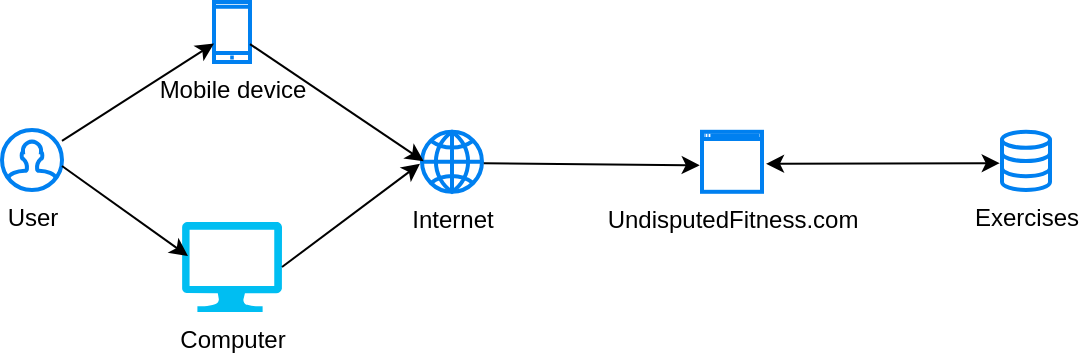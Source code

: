 <mxfile pages="3">
    <diagram id="EwIuc928uwQJK2Z5LbdB" name="High-level architecture">
        <mxGraphModel dx="1306" dy="671" grid="1" gridSize="10" guides="1" tooltips="1" connect="1" arrows="1" fold="1" page="1" pageScale="1" pageWidth="850" pageHeight="1100" math="0" shadow="0">
            <root>
                <mxCell id="0"/>
                <mxCell id="1" parent="0"/>
                <mxCell id="5" value="User" style="html=1;verticalLabelPosition=bottom;align=center;labelBackgroundColor=#ffffff;verticalAlign=top;strokeWidth=2;strokeColor=#0080F0;shadow=0;dashed=0;shape=mxgraph.ios7.icons.user;" parent="1" vertex="1">
                    <mxGeometry x="30" y="154" width="30" height="30" as="geometry"/>
                </mxCell>
                <mxCell id="6" value="Internet" style="html=1;verticalLabelPosition=bottom;align=center;labelBackgroundColor=#ffffff;verticalAlign=top;strokeWidth=2;strokeColor=#0080F0;shadow=0;dashed=0;shape=mxgraph.ios7.icons.globe;" parent="1" vertex="1">
                    <mxGeometry x="240" y="154.9" width="30" height="30" as="geometry"/>
                </mxCell>
                <mxCell id="7" value="Mobile device" style="html=1;verticalLabelPosition=bottom;align=center;labelBackgroundColor=#ffffff;verticalAlign=top;strokeWidth=2;strokeColor=#0080F0;shadow=0;dashed=0;shape=mxgraph.ios7.icons.smartphone;" parent="1" vertex="1">
                    <mxGeometry x="136" y="90" width="18" height="30" as="geometry"/>
                </mxCell>
                <mxCell id="10" value="UndisputedFitness.com&lt;br&gt;" style="html=1;verticalLabelPosition=bottom;align=center;labelBackgroundColor=#ffffff;verticalAlign=top;strokeWidth=2;strokeColor=#0080F0;shadow=0;dashed=0;shape=mxgraph.ios7.icons.window;" parent="1" vertex="1">
                    <mxGeometry x="380" y="154.9" width="30" height="30" as="geometry"/>
                </mxCell>
                <mxCell id="11" value="" style="endArrow=classic;html=1;" parent="1" source="5" target="7" edge="1">
                    <mxGeometry width="50" height="50" relative="1" as="geometry">
                        <mxPoint x="340" y="210" as="sourcePoint"/>
                        <mxPoint x="100" y="170" as="targetPoint"/>
                    </mxGeometry>
                </mxCell>
                <mxCell id="12" value="" style="endArrow=classic;html=1;entryX=0.029;entryY=0.491;entryDx=0;entryDy=0;entryPerimeter=0;" parent="1" source="7" target="6" edge="1">
                    <mxGeometry width="50" height="50" relative="1" as="geometry">
                        <mxPoint x="160" y="168" as="sourcePoint"/>
                        <mxPoint x="180" y="170" as="targetPoint"/>
                    </mxGeometry>
                </mxCell>
                <mxCell id="13" value="" style="endArrow=classic;html=1;entryX=-0.038;entryY=0.558;entryDx=0;entryDy=0;entryPerimeter=0;exitX=1.029;exitY=0.524;exitDx=0;exitDy=0;exitPerimeter=0;" parent="1" source="6" target="10" edge="1">
                    <mxGeometry width="50" height="50" relative="1" as="geometry">
                        <mxPoint x="240" y="171" as="sourcePoint"/>
                        <mxPoint x="140" y="189" as="targetPoint"/>
                    </mxGeometry>
                </mxCell>
                <mxCell id="14" value="Exercises" style="html=1;verticalLabelPosition=bottom;align=center;labelBackgroundColor=#ffffff;verticalAlign=top;strokeWidth=2;strokeColor=#0080F0;shadow=0;dashed=0;shape=mxgraph.ios7.icons.data;" parent="1" vertex="1">
                    <mxGeometry x="530" y="154.9" width="24" height="29.1" as="geometry"/>
                </mxCell>
                <mxCell id="15" value="" style="endArrow=classic;startArrow=classic;html=1;entryX=-0.047;entryY=0.54;entryDx=0;entryDy=0;entryPerimeter=0;exitX=1.067;exitY=0.533;exitDx=0;exitDy=0;exitPerimeter=0;" parent="1" source="10" target="14" edge="1">
                    <mxGeometry width="50" height="50" relative="1" as="geometry">
                        <mxPoint x="300" y="170" as="sourcePoint"/>
                        <mxPoint x="340" y="170" as="targetPoint"/>
                    </mxGeometry>
                </mxCell>
                <mxCell id="2qqYtAAW-PAVLfO8_nFT-15" value="Computer" style="verticalLabelPosition=bottom;html=1;verticalAlign=top;align=center;strokeColor=none;fillColor=#00BEF2;shape=mxgraph.azure.computer;pointerEvents=1;" parent="1" vertex="1">
                    <mxGeometry x="120" y="200" width="50" height="45" as="geometry"/>
                </mxCell>
                <mxCell id="2qqYtAAW-PAVLfO8_nFT-16" value="" style="endArrow=classic;html=1;exitX=1;exitY=0.6;exitDx=0;exitDy=0;exitPerimeter=0;entryX=0.06;entryY=0.378;entryDx=0;entryDy=0;entryPerimeter=0;" parent="1" source="5" target="2qqYtAAW-PAVLfO8_nFT-15" edge="1">
                    <mxGeometry width="50" height="50" relative="1" as="geometry">
                        <mxPoint x="70" y="179" as="sourcePoint"/>
                        <mxPoint x="130" y="179" as="targetPoint"/>
                    </mxGeometry>
                </mxCell>
                <mxCell id="2qqYtAAW-PAVLfO8_nFT-18" value="" style="endArrow=classic;html=1;exitX=1;exitY=0.5;exitDx=0;exitDy=0;exitPerimeter=0;entryX=-0.033;entryY=0.533;entryDx=0;entryDy=0;entryPerimeter=0;" parent="1" source="2qqYtAAW-PAVLfO8_nFT-15" target="6" edge="1">
                    <mxGeometry width="50" height="50" relative="1" as="geometry">
                        <mxPoint x="70" y="182" as="sourcePoint"/>
                        <mxPoint x="117" y="247.01" as="targetPoint"/>
                    </mxGeometry>
                </mxCell>
            </root>
        </mxGraphModel>
    </diagram>
    <diagram id="KJp6TdFD7w4ht2Ru6fD3" name="Web app">
        <mxGraphModel dx="1536" dy="789" grid="1" gridSize="10" guides="1" tooltips="1" connect="1" arrows="1" fold="1" page="1" pageScale="1" pageWidth="850" pageHeight="1100" math="0" shadow="0">
            <root>
                <mxCell id="0"/>
                <mxCell id="1" parent="0"/>
                <mxCell id="2Yjy6wuiAdHdPvjbBnz2-1" value="" style="strokeWidth=1;shadow=0;dashed=0;align=center;html=1;shape=mxgraph.mockup.containers.browserWindow;rSize=0;strokeColor=#666666;strokeColor2=#008cff;strokeColor3=#c4c4c4;mainText=,;recursiveResize=0;" parent="1" vertex="1">
                    <mxGeometry x="40" y="40" width="760" height="560" as="geometry"/>
                </mxCell>
                <mxCell id="2Yjy6wuiAdHdPvjbBnz2-2" value="Undisputed" style="strokeWidth=1;shadow=0;dashed=0;align=center;html=1;shape=mxgraph.mockup.containers.anchor;fontSize=17;fontColor=#666666;align=left;" parent="2Yjy6wuiAdHdPvjbBnz2-1" vertex="1">
                    <mxGeometry x="60" y="12" width="110" height="26" as="geometry"/>
                </mxCell>
                <mxCell id="2Yjy6wuiAdHdPvjbBnz2-3" value="https://www.undisputedfitness.com" style="strokeWidth=1;shadow=0;dashed=0;align=center;html=1;shape=mxgraph.mockup.containers.anchor;rSize=0;fontSize=17;fontColor=#666666;align=left;" parent="2Yjy6wuiAdHdPvjbBnz2-1" vertex="1">
                    <mxGeometry x="130" y="60" width="290" height="26" as="geometry"/>
                </mxCell>
                <mxCell id="2Yjy6wuiAdHdPvjbBnz2-5" value="&lt;font style=&quot;font-size: 14px;&quot;&gt;Previous Exercise&lt;/font&gt;" style="strokeWidth=1;shadow=0;dashed=0;align=center;html=1;shape=mxgraph.mockup.buttons.button;strokeColor=#6c8ebf;mainText=;buttonStyle=round;fontSize=17;fontStyle=1;fillColor=#dae8fc;whiteSpace=wrap;" parent="2Yjy6wuiAdHdPvjbBnz2-1" vertex="1">
                    <mxGeometry x="235" y="490" width="140" height="40" as="geometry"/>
                </mxCell>
                <mxCell id="2Yjy6wuiAdHdPvjbBnz2-6" value="&lt;font style=&quot;font-size: 14px;&quot;&gt;Next Exercise&lt;/font&gt;" style="strokeWidth=1;shadow=0;dashed=0;align=center;html=1;shape=mxgraph.mockup.buttons.button;strokeColor=#666666;fontColor=#ffffff;mainText=;buttonStyle=round;fontSize=17;fontStyle=1;fillColor=#008cff;whiteSpace=wrap;" parent="2Yjy6wuiAdHdPvjbBnz2-1" vertex="1">
                    <mxGeometry x="395" y="490" width="140" height="40" as="geometry"/>
                </mxCell>
                <mxCell id="2Yjy6wuiAdHdPvjbBnz2-7" value="" style="shape=mxgraph.mockup.containers.marginRect;rectMarginTop=10;strokeColor=#666666;strokeWidth=1;dashed=0;rounded=1;arcSize=5;recursiveResize=0;fontSize=14;" parent="2Yjy6wuiAdHdPvjbBnz2-1" vertex="1">
                    <mxGeometry x="235" y="130" width="300" height="340" as="geometry"/>
                </mxCell>
                <mxCell id="2Yjy6wuiAdHdPvjbBnz2-8" value="Exercise Name" style="shape=rect;strokeColor=none;fillColor=#008cff;strokeWidth=1;dashed=0;rounded=1;arcSize=20;fontColor=#ffffff;fontSize=17;spacing=2;spacingTop=-2;align=left;autosize=1;spacingLeft=4;resizeWidth=0;resizeHeight=0;perimeter=none;" parent="2Yjy6wuiAdHdPvjbBnz2-7" vertex="1">
                    <mxGeometry x="5" width="140" height="30" as="geometry"/>
                </mxCell>
                <mxCell id="2Yjy6wuiAdHdPvjbBnz2-28" value="" style="group;align=center;" parent="2Yjy6wuiAdHdPvjbBnz2-7" vertex="1" connectable="0">
                    <mxGeometry x="26" y="280" width="249" height="30" as="geometry"/>
                </mxCell>
                <mxCell id="2Yjy6wuiAdHdPvjbBnz2-22" value="&lt;font style=&quot;font-size: 14px;&quot;&gt;Reps / Time&lt;/font&gt;" style="strokeColor=inherit;fillColor=inherit;gradientColor=inherit;strokeWidth=1;shadow=0;dashed=0;align=center;html=1;shape=mxgraph.mockup.forms.rrect;rSize=0;fontSize=17;fontColor=#666666;" parent="2Yjy6wuiAdHdPvjbBnz2-28" vertex="1">
                    <mxGeometry width="83" height="30" as="geometry"/>
                </mxCell>
                <mxCell id="2Yjy6wuiAdHdPvjbBnz2-23" value="&lt;font style=&quot;font-size: 14px;&quot;&gt;Rest&lt;/font&gt;" style="strokeColor=inherit;fillColor=inherit;gradientColor=inherit;strokeWidth=1;shadow=0;dashed=0;align=center;html=1;shape=mxgraph.mockup.forms.rrect;rSize=0;fontSize=17;fontColor=#666666;" parent="2Yjy6wuiAdHdPvjbBnz2-28" vertex="1">
                    <mxGeometry x="83" width="83" height="30" as="geometry"/>
                </mxCell>
                <mxCell id="2Yjy6wuiAdHdPvjbBnz2-24" value="&lt;font style=&quot;font-size: 14px;&quot;&gt;Sets&lt;/font&gt;" style="strokeColor=inherit;fillColor=inherit;gradientColor=inherit;strokeWidth=1;shadow=0;dashed=0;align=center;html=1;shape=mxgraph.mockup.forms.rrect;rSize=0;fontSize=17;fontColor=#666666;" parent="2Yjy6wuiAdHdPvjbBnz2-28" vertex="1">
                    <mxGeometry x="166" width="83" height="30" as="geometry"/>
                </mxCell>
                <mxCell id="2Yjy6wuiAdHdPvjbBnz2-31" value="Exercise image / gif" style="sketch=0;outlineConnect=0;fontColor=#232F3E;gradientColor=none;fillColor=#D3E9FF;strokeColor=none;dashed=0;verticalLabelPosition=bottom;verticalAlign=top;align=center;html=1;fontSize=12;fontStyle=0;aspect=fixed;pointerEvents=1;shape=mxgraph.aws4.container_registry_image;" parent="2Yjy6wuiAdHdPvjbBnz2-7" vertex="1">
                    <mxGeometry x="58" y="50" width="184" height="184" as="geometry"/>
                </mxCell>
            </root>
        </mxGraphModel>
    </diagram>
    <diagram id="k9nLgesuFbfof_T20XoU" name="Database">
        <mxGraphModel dx="1066" dy="496" grid="1" gridSize="10" guides="1" tooltips="1" connect="1" arrows="1" fold="1" page="1" pageScale="1" pageWidth="850" pageHeight="1100" math="0" shadow="0">
            <root>
                <mxCell id="0"/>
                <mxCell id="1" parent="0"/>
                <mxCell id="GAU25D8f4wKWEwAQolGd-1" value="Exercises" style="shape=table;startSize=30;container=1;collapsible=1;childLayout=tableLayout;fixedRows=1;rowLines=0;fontStyle=1;align=center;resizeLast=1;" parent="1" vertex="1">
                    <mxGeometry x="620" y="160" width="180" height="270" as="geometry"/>
                </mxCell>
                <mxCell id="GAU25D8f4wKWEwAQolGd-2" value="" style="shape=tableRow;horizontal=0;startSize=0;swimlaneHead=0;swimlaneBody=0;fillColor=none;collapsible=0;dropTarget=0;points=[[0,0.5],[1,0.5]];portConstraint=eastwest;top=0;left=0;right=0;bottom=1;" parent="GAU25D8f4wKWEwAQolGd-1" vertex="1">
                    <mxGeometry y="30" width="180" height="30" as="geometry"/>
                </mxCell>
                <mxCell id="GAU25D8f4wKWEwAQolGd-3" value="PK" style="shape=partialRectangle;connectable=0;fillColor=none;top=0;left=0;bottom=0;right=0;fontStyle=1;overflow=hidden;" parent="GAU25D8f4wKWEwAQolGd-2" vertex="1">
                    <mxGeometry width="30" height="30" as="geometry">
                        <mxRectangle width="30" height="30" as="alternateBounds"/>
                    </mxGeometry>
                </mxCell>
                <mxCell id="GAU25D8f4wKWEwAQolGd-4" value="id" style="shape=partialRectangle;connectable=0;fillColor=none;top=0;left=0;bottom=0;right=0;align=left;spacingLeft=6;fontStyle=5;overflow=hidden;" parent="GAU25D8f4wKWEwAQolGd-2" vertex="1">
                    <mxGeometry x="30" width="150" height="30" as="geometry">
                        <mxRectangle width="150" height="30" as="alternateBounds"/>
                    </mxGeometry>
                </mxCell>
                <mxCell id="GAU25D8f4wKWEwAQolGd-5" value="" style="shape=tableRow;horizontal=0;startSize=0;swimlaneHead=0;swimlaneBody=0;fillColor=none;collapsible=0;dropTarget=0;points=[[0,0.5],[1,0.5]];portConstraint=eastwest;top=0;left=0;right=0;bottom=0;" parent="GAU25D8f4wKWEwAQolGd-1" vertex="1">
                    <mxGeometry y="60" width="180" height="30" as="geometry"/>
                </mxCell>
                <mxCell id="GAU25D8f4wKWEwAQolGd-6" value="" style="shape=partialRectangle;connectable=0;fillColor=none;top=0;left=0;bottom=0;right=0;editable=1;overflow=hidden;" parent="GAU25D8f4wKWEwAQolGd-5" vertex="1">
                    <mxGeometry width="30" height="30" as="geometry">
                        <mxRectangle width="30" height="30" as="alternateBounds"/>
                    </mxGeometry>
                </mxCell>
                <mxCell id="GAU25D8f4wKWEwAQolGd-7" value="name" style="shape=partialRectangle;connectable=0;fillColor=none;top=0;left=0;bottom=0;right=0;align=left;spacingLeft=6;overflow=hidden;" parent="GAU25D8f4wKWEwAQolGd-5" vertex="1">
                    <mxGeometry x="30" width="150" height="30" as="geometry">
                        <mxRectangle width="150" height="30" as="alternateBounds"/>
                    </mxGeometry>
                </mxCell>
                <mxCell id="GAU25D8f4wKWEwAQolGd-8" value="" style="shape=tableRow;horizontal=0;startSize=0;swimlaneHead=0;swimlaneBody=0;fillColor=none;collapsible=0;dropTarget=0;points=[[0,0.5],[1,0.5]];portConstraint=eastwest;top=0;left=0;right=0;bottom=0;" parent="GAU25D8f4wKWEwAQolGd-1" vertex="1">
                    <mxGeometry y="90" width="180" height="30" as="geometry"/>
                </mxCell>
                <mxCell id="GAU25D8f4wKWEwAQolGd-9" value="" style="shape=partialRectangle;connectable=0;fillColor=none;top=0;left=0;bottom=0;right=0;editable=1;overflow=hidden;" parent="GAU25D8f4wKWEwAQolGd-8" vertex="1">
                    <mxGeometry width="30" height="30" as="geometry">
                        <mxRectangle width="30" height="30" as="alternateBounds"/>
                    </mxGeometry>
                </mxCell>
                <mxCell id="GAU25D8f4wKWEwAQolGd-10" value="description" style="shape=partialRectangle;connectable=0;fillColor=none;top=0;left=0;bottom=0;right=0;align=left;spacingLeft=6;overflow=hidden;" parent="GAU25D8f4wKWEwAQolGd-8" vertex="1">
                    <mxGeometry x="30" width="150" height="30" as="geometry">
                        <mxRectangle width="150" height="30" as="alternateBounds"/>
                    </mxGeometry>
                </mxCell>
                <mxCell id="GAU25D8f4wKWEwAQolGd-11" value="" style="shape=tableRow;horizontal=0;startSize=0;swimlaneHead=0;swimlaneBody=0;fillColor=none;collapsible=0;dropTarget=0;points=[[0,0.5],[1,0.5]];portConstraint=eastwest;top=0;left=0;right=0;bottom=0;" parent="GAU25D8f4wKWEwAQolGd-1" vertex="1">
                    <mxGeometry y="120" width="180" height="30" as="geometry"/>
                </mxCell>
                <mxCell id="GAU25D8f4wKWEwAQolGd-12" value="FK" style="shape=partialRectangle;connectable=0;fillColor=none;top=0;left=0;bottom=0;right=0;editable=1;overflow=hidden;" parent="GAU25D8f4wKWEwAQolGd-11" vertex="1">
                    <mxGeometry width="30" height="30" as="geometry">
                        <mxRectangle width="30" height="30" as="alternateBounds"/>
                    </mxGeometry>
                </mxCell>
                <mxCell id="GAU25D8f4wKWEwAQolGd-13" value="category_id" style="shape=partialRectangle;connectable=0;fillColor=none;top=0;left=0;bottom=0;right=0;align=left;spacingLeft=6;overflow=hidden;" parent="GAU25D8f4wKWEwAQolGd-11" vertex="1">
                    <mxGeometry x="30" width="150" height="30" as="geometry">
                        <mxRectangle width="150" height="30" as="alternateBounds"/>
                    </mxGeometry>
                </mxCell>
                <mxCell id="DOdon9FYftvTcKOw2Yz8-14" style="shape=tableRow;horizontal=0;startSize=0;swimlaneHead=0;swimlaneBody=0;fillColor=none;collapsible=0;dropTarget=0;points=[[0,0.5],[1,0.5]];portConstraint=eastwest;top=0;left=0;right=0;bottom=0;" parent="GAU25D8f4wKWEwAQolGd-1" vertex="1">
                    <mxGeometry y="150" width="180" height="30" as="geometry"/>
                </mxCell>
                <mxCell id="DOdon9FYftvTcKOw2Yz8-15" style="shape=partialRectangle;connectable=0;fillColor=none;top=0;left=0;bottom=0;right=0;editable=1;overflow=hidden;" parent="DOdon9FYftvTcKOw2Yz8-14" vertex="1">
                    <mxGeometry width="30" height="30" as="geometry">
                        <mxRectangle width="30" height="30" as="alternateBounds"/>
                    </mxGeometry>
                </mxCell>
                <mxCell id="DOdon9FYftvTcKOw2Yz8-16" value="work" style="shape=partialRectangle;connectable=0;fillColor=none;top=0;left=0;bottom=0;right=0;align=left;spacingLeft=6;overflow=hidden;" parent="DOdon9FYftvTcKOw2Yz8-14" vertex="1">
                    <mxGeometry x="30" width="150" height="30" as="geometry">
                        <mxRectangle width="150" height="30" as="alternateBounds"/>
                    </mxGeometry>
                </mxCell>
                <mxCell id="DOdon9FYftvTcKOw2Yz8-18" style="shape=tableRow;horizontal=0;startSize=0;swimlaneHead=0;swimlaneBody=0;fillColor=none;collapsible=0;dropTarget=0;points=[[0,0.5],[1,0.5]];portConstraint=eastwest;top=0;left=0;right=0;bottom=0;" parent="GAU25D8f4wKWEwAQolGd-1" vertex="1">
                    <mxGeometry y="180" width="180" height="30" as="geometry"/>
                </mxCell>
                <mxCell id="DOdon9FYftvTcKOw2Yz8-19" style="shape=partialRectangle;connectable=0;fillColor=none;top=0;left=0;bottom=0;right=0;editable=1;overflow=hidden;" parent="DOdon9FYftvTcKOw2Yz8-18" vertex="1">
                    <mxGeometry width="30" height="30" as="geometry">
                        <mxRectangle width="30" height="30" as="alternateBounds"/>
                    </mxGeometry>
                </mxCell>
                <mxCell id="DOdon9FYftvTcKOw2Yz8-20" value="rest_seconds" style="shape=partialRectangle;connectable=0;fillColor=none;top=0;left=0;bottom=0;right=0;align=left;spacingLeft=6;overflow=hidden;" parent="DOdon9FYftvTcKOw2Yz8-18" vertex="1">
                    <mxGeometry x="30" width="150" height="30" as="geometry">
                        <mxRectangle width="150" height="30" as="alternateBounds"/>
                    </mxGeometry>
                </mxCell>
                <mxCell id="DOdon9FYftvTcKOw2Yz8-21" style="shape=tableRow;horizontal=0;startSize=0;swimlaneHead=0;swimlaneBody=0;fillColor=none;collapsible=0;dropTarget=0;points=[[0,0.5],[1,0.5]];portConstraint=eastwest;top=0;left=0;right=0;bottom=0;" parent="GAU25D8f4wKWEwAQolGd-1" vertex="1">
                    <mxGeometry y="210" width="180" height="30" as="geometry"/>
                </mxCell>
                <mxCell id="DOdon9FYftvTcKOw2Yz8-22" style="shape=partialRectangle;connectable=0;fillColor=none;top=0;left=0;bottom=0;right=0;editable=1;overflow=hidden;" parent="DOdon9FYftvTcKOw2Yz8-21" vertex="1">
                    <mxGeometry width="30" height="30" as="geometry">
                        <mxRectangle width="30" height="30" as="alternateBounds"/>
                    </mxGeometry>
                </mxCell>
                <mxCell id="DOdon9FYftvTcKOw2Yz8-23" value="sets" style="shape=partialRectangle;connectable=0;fillColor=none;top=0;left=0;bottom=0;right=0;align=left;spacingLeft=6;overflow=hidden;" parent="DOdon9FYftvTcKOw2Yz8-21" vertex="1">
                    <mxGeometry x="30" width="150" height="30" as="geometry">
                        <mxRectangle width="150" height="30" as="alternateBounds"/>
                    </mxGeometry>
                </mxCell>
                <mxCell id="GB-ZNTXWZ8bG4_iWZzxK-28" style="shape=tableRow;horizontal=0;startSize=0;swimlaneHead=0;swimlaneBody=0;fillColor=none;collapsible=0;dropTarget=0;points=[[0,0.5],[1,0.5]];portConstraint=eastwest;top=0;left=0;right=0;bottom=0;" vertex="1" parent="GAU25D8f4wKWEwAQolGd-1">
                    <mxGeometry y="240" width="180" height="30" as="geometry"/>
                </mxCell>
                <mxCell id="GB-ZNTXWZ8bG4_iWZzxK-29" value="FK" style="shape=partialRectangle;connectable=0;fillColor=none;top=0;left=0;bottom=0;right=0;editable=1;overflow=hidden;" vertex="1" parent="GB-ZNTXWZ8bG4_iWZzxK-28">
                    <mxGeometry width="30" height="30" as="geometry">
                        <mxRectangle width="30" height="30" as="alternateBounds"/>
                    </mxGeometry>
                </mxCell>
                <mxCell id="GB-ZNTXWZ8bG4_iWZzxK-30" value="difficulty_level_id" style="shape=partialRectangle;connectable=0;fillColor=none;top=0;left=0;bottom=0;right=0;align=left;spacingLeft=6;overflow=hidden;" vertex="1" parent="GB-ZNTXWZ8bG4_iWZzxK-28">
                    <mxGeometry x="30" width="150" height="30" as="geometry">
                        <mxRectangle width="150" height="30" as="alternateBounds"/>
                    </mxGeometry>
                </mxCell>
                <mxCell id="DOdon9FYftvTcKOw2Yz8-1" value="Exercise Categories" style="shape=table;startSize=30;container=1;collapsible=1;childLayout=tableLayout;fixedRows=1;rowLines=0;fontStyle=1;align=center;resizeLast=1;" parent="1" vertex="1">
                    <mxGeometry x="10" y="70" width="180" height="90" as="geometry"/>
                </mxCell>
                <mxCell id="DOdon9FYftvTcKOw2Yz8-2" value="" style="shape=tableRow;horizontal=0;startSize=0;swimlaneHead=0;swimlaneBody=0;fillColor=none;collapsible=0;dropTarget=0;points=[[0,0.5],[1,0.5]];portConstraint=eastwest;top=0;left=0;right=0;bottom=1;" parent="DOdon9FYftvTcKOw2Yz8-1" vertex="1">
                    <mxGeometry y="30" width="180" height="30" as="geometry"/>
                </mxCell>
                <mxCell id="DOdon9FYftvTcKOw2Yz8-3" value="PK" style="shape=partialRectangle;connectable=0;fillColor=none;top=0;left=0;bottom=0;right=0;fontStyle=1;overflow=hidden;" parent="DOdon9FYftvTcKOw2Yz8-2" vertex="1">
                    <mxGeometry width="30" height="30" as="geometry">
                        <mxRectangle width="30" height="30" as="alternateBounds"/>
                    </mxGeometry>
                </mxCell>
                <mxCell id="DOdon9FYftvTcKOw2Yz8-4" value="id" style="shape=partialRectangle;connectable=0;fillColor=none;top=0;left=0;bottom=0;right=0;align=left;spacingLeft=6;fontStyle=5;overflow=hidden;" parent="DOdon9FYftvTcKOw2Yz8-2" vertex="1">
                    <mxGeometry x="30" width="150" height="30" as="geometry">
                        <mxRectangle width="150" height="30" as="alternateBounds"/>
                    </mxGeometry>
                </mxCell>
                <mxCell id="DOdon9FYftvTcKOw2Yz8-5" value="" style="shape=tableRow;horizontal=0;startSize=0;swimlaneHead=0;swimlaneBody=0;fillColor=none;collapsible=0;dropTarget=0;points=[[0,0.5],[1,0.5]];portConstraint=eastwest;top=0;left=0;right=0;bottom=0;" parent="DOdon9FYftvTcKOw2Yz8-1" vertex="1">
                    <mxGeometry y="60" width="180" height="30" as="geometry"/>
                </mxCell>
                <mxCell id="DOdon9FYftvTcKOw2Yz8-6" value="" style="shape=partialRectangle;connectable=0;fillColor=none;top=0;left=0;bottom=0;right=0;editable=1;overflow=hidden;" parent="DOdon9FYftvTcKOw2Yz8-5" vertex="1">
                    <mxGeometry width="30" height="30" as="geometry">
                        <mxRectangle width="30" height="30" as="alternateBounds"/>
                    </mxGeometry>
                </mxCell>
                <mxCell id="DOdon9FYftvTcKOw2Yz8-7" value="name" style="shape=partialRectangle;connectable=0;fillColor=none;top=0;left=0;bottom=0;right=0;align=left;spacingLeft=6;overflow=hidden;" parent="DOdon9FYftvTcKOw2Yz8-5" vertex="1">
                    <mxGeometry x="30" width="150" height="30" as="geometry">
                        <mxRectangle width="150" height="30" as="alternateBounds"/>
                    </mxGeometry>
                </mxCell>
                <mxCell id="DOdon9FYftvTcKOw2Yz8-17" value="" style="edgeStyle=entityRelationEdgeStyle;fontSize=12;html=1;endArrow=ERoneToMany;exitX=1;exitY=0.5;exitDx=0;exitDy=0;entryX=0;entryY=0.5;entryDx=0;entryDy=0;" parent="1" source="DOdon9FYftvTcKOw2Yz8-2" target="GAU25D8f4wKWEwAQolGd-11" edge="1">
                    <mxGeometry width="100" height="100" relative="1" as="geometry">
                        <mxPoint x="370" y="360" as="sourcePoint"/>
                        <mxPoint x="470" y="260" as="targetPoint"/>
                    </mxGeometry>
                </mxCell>
                <mxCell id="DOdon9FYftvTcKOw2Yz8-24" value="Body Parts" style="shape=table;startSize=30;container=1;collapsible=1;childLayout=tableLayout;fixedRows=1;rowLines=0;fontStyle=1;align=center;resizeLast=1;" parent="1" vertex="1">
                    <mxGeometry x="10" y="250" width="180" height="90" as="geometry"/>
                </mxCell>
                <mxCell id="DOdon9FYftvTcKOw2Yz8-25" value="" style="shape=tableRow;horizontal=0;startSize=0;swimlaneHead=0;swimlaneBody=0;fillColor=none;collapsible=0;dropTarget=0;points=[[0,0.5],[1,0.5]];portConstraint=eastwest;top=0;left=0;right=0;bottom=1;" parent="DOdon9FYftvTcKOw2Yz8-24" vertex="1">
                    <mxGeometry y="30" width="180" height="30" as="geometry"/>
                </mxCell>
                <mxCell id="DOdon9FYftvTcKOw2Yz8-26" value="PK" style="shape=partialRectangle;connectable=0;fillColor=none;top=0;left=0;bottom=0;right=0;fontStyle=1;overflow=hidden;" parent="DOdon9FYftvTcKOw2Yz8-25" vertex="1">
                    <mxGeometry width="30" height="30" as="geometry">
                        <mxRectangle width="30" height="30" as="alternateBounds"/>
                    </mxGeometry>
                </mxCell>
                <mxCell id="DOdon9FYftvTcKOw2Yz8-27" value="id" style="shape=partialRectangle;connectable=0;fillColor=none;top=0;left=0;bottom=0;right=0;align=left;spacingLeft=6;fontStyle=5;overflow=hidden;" parent="DOdon9FYftvTcKOw2Yz8-25" vertex="1">
                    <mxGeometry x="30" width="150" height="30" as="geometry">
                        <mxRectangle width="150" height="30" as="alternateBounds"/>
                    </mxGeometry>
                </mxCell>
                <mxCell id="DOdon9FYftvTcKOw2Yz8-28" value="" style="shape=tableRow;horizontal=0;startSize=0;swimlaneHead=0;swimlaneBody=0;fillColor=none;collapsible=0;dropTarget=0;points=[[0,0.5],[1,0.5]];portConstraint=eastwest;top=0;left=0;right=0;bottom=0;" parent="DOdon9FYftvTcKOw2Yz8-24" vertex="1">
                    <mxGeometry y="60" width="180" height="30" as="geometry"/>
                </mxCell>
                <mxCell id="DOdon9FYftvTcKOw2Yz8-29" value="" style="shape=partialRectangle;connectable=0;fillColor=none;top=0;left=0;bottom=0;right=0;editable=1;overflow=hidden;" parent="DOdon9FYftvTcKOw2Yz8-28" vertex="1">
                    <mxGeometry width="30" height="30" as="geometry">
                        <mxRectangle width="30" height="30" as="alternateBounds"/>
                    </mxGeometry>
                </mxCell>
                <mxCell id="DOdon9FYftvTcKOw2Yz8-30" value="name" style="shape=partialRectangle;connectable=0;fillColor=none;top=0;left=0;bottom=0;right=0;align=left;spacingLeft=6;overflow=hidden;" parent="DOdon9FYftvTcKOw2Yz8-28" vertex="1">
                    <mxGeometry x="30" width="150" height="30" as="geometry">
                        <mxRectangle width="150" height="30" as="alternateBounds"/>
                    </mxGeometry>
                </mxCell>
                <mxCell id="DOdon9FYftvTcKOw2Yz8-37" value="" style="edgeStyle=entityRelationEdgeStyle;fontSize=12;html=1;endArrow=ERoneToMany;exitX=1;exitY=0.5;exitDx=0;exitDy=0;entryX=0;entryY=0.5;entryDx=0;entryDy=0;" parent="1" source="DOdon9FYftvTcKOw2Yz8-25" target="GB-ZNTXWZ8bG4_iWZzxK-21" edge="1">
                    <mxGeometry width="100" height="100" relative="1" as="geometry">
                        <mxPoint x="280" y="185" as="sourcePoint"/>
                        <mxPoint x="110" y="410" as="targetPoint"/>
                    </mxGeometry>
                </mxCell>
                <mxCell id="GB-ZNTXWZ8bG4_iWZzxK-1" value="Difficulties" style="shape=table;startSize=30;container=1;collapsible=1;childLayout=tableLayout;fixedRows=1;rowLines=0;fontStyle=1;align=center;resizeLast=1;" vertex="1" parent="1">
                    <mxGeometry x="10" y="410" width="180" height="90" as="geometry"/>
                </mxCell>
                <mxCell id="GB-ZNTXWZ8bG4_iWZzxK-2" value="" style="shape=tableRow;horizontal=0;startSize=0;swimlaneHead=0;swimlaneBody=0;fillColor=none;collapsible=0;dropTarget=0;points=[[0,0.5],[1,0.5]];portConstraint=eastwest;top=0;left=0;right=0;bottom=1;" vertex="1" parent="GB-ZNTXWZ8bG4_iWZzxK-1">
                    <mxGeometry y="30" width="180" height="30" as="geometry"/>
                </mxCell>
                <mxCell id="GB-ZNTXWZ8bG4_iWZzxK-3" value="PK" style="shape=partialRectangle;connectable=0;fillColor=none;top=0;left=0;bottom=0;right=0;fontStyle=1;overflow=hidden;" vertex="1" parent="GB-ZNTXWZ8bG4_iWZzxK-2">
                    <mxGeometry width="30" height="30" as="geometry">
                        <mxRectangle width="30" height="30" as="alternateBounds"/>
                    </mxGeometry>
                </mxCell>
                <mxCell id="GB-ZNTXWZ8bG4_iWZzxK-4" value="id" style="shape=partialRectangle;connectable=0;fillColor=none;top=0;left=0;bottom=0;right=0;align=left;spacingLeft=6;fontStyle=5;overflow=hidden;" vertex="1" parent="GB-ZNTXWZ8bG4_iWZzxK-2">
                    <mxGeometry x="30" width="150" height="30" as="geometry">
                        <mxRectangle width="150" height="30" as="alternateBounds"/>
                    </mxGeometry>
                </mxCell>
                <mxCell id="GB-ZNTXWZ8bG4_iWZzxK-5" value="" style="shape=tableRow;horizontal=0;startSize=0;swimlaneHead=0;swimlaneBody=0;fillColor=none;collapsible=0;dropTarget=0;points=[[0,0.5],[1,0.5]];portConstraint=eastwest;top=0;left=0;right=0;bottom=0;" vertex="1" parent="GB-ZNTXWZ8bG4_iWZzxK-1">
                    <mxGeometry y="60" width="180" height="30" as="geometry"/>
                </mxCell>
                <mxCell id="GB-ZNTXWZ8bG4_iWZzxK-6" value="" style="shape=partialRectangle;connectable=0;fillColor=none;top=0;left=0;bottom=0;right=0;editable=1;overflow=hidden;" vertex="1" parent="GB-ZNTXWZ8bG4_iWZzxK-5">
                    <mxGeometry width="30" height="30" as="geometry">
                        <mxRectangle width="30" height="30" as="alternateBounds"/>
                    </mxGeometry>
                </mxCell>
                <mxCell id="GB-ZNTXWZ8bG4_iWZzxK-7" value="level" style="shape=partialRectangle;connectable=0;fillColor=none;top=0;left=0;bottom=0;right=0;align=left;spacingLeft=6;overflow=hidden;" vertex="1" parent="GB-ZNTXWZ8bG4_iWZzxK-5">
                    <mxGeometry x="30" width="150" height="30" as="geometry">
                        <mxRectangle width="150" height="30" as="alternateBounds"/>
                    </mxGeometry>
                </mxCell>
                <mxCell id="GB-ZNTXWZ8bG4_iWZzxK-14" value="Exercise Body Parts" style="shape=table;startSize=30;container=1;collapsible=1;childLayout=tableLayout;fixedRows=1;rowLines=0;fontStyle=1;align=center;resizeLast=1;" vertex="1" parent="1">
                    <mxGeometry x="300" y="250" width="180" height="120" as="geometry"/>
                </mxCell>
                <mxCell id="GB-ZNTXWZ8bG4_iWZzxK-15" value="" style="shape=tableRow;horizontal=0;startSize=0;swimlaneHead=0;swimlaneBody=0;fillColor=none;collapsible=0;dropTarget=0;points=[[0,0.5],[1,0.5]];portConstraint=eastwest;top=0;left=0;right=0;bottom=1;" vertex="1" parent="GB-ZNTXWZ8bG4_iWZzxK-14">
                    <mxGeometry y="30" width="180" height="30" as="geometry"/>
                </mxCell>
                <mxCell id="GB-ZNTXWZ8bG4_iWZzxK-16" value="PK" style="shape=partialRectangle;connectable=0;fillColor=none;top=0;left=0;bottom=0;right=0;fontStyle=1;overflow=hidden;" vertex="1" parent="GB-ZNTXWZ8bG4_iWZzxK-15">
                    <mxGeometry width="30" height="30" as="geometry">
                        <mxRectangle width="30" height="30" as="alternateBounds"/>
                    </mxGeometry>
                </mxCell>
                <mxCell id="GB-ZNTXWZ8bG4_iWZzxK-17" value="id" style="shape=partialRectangle;connectable=0;fillColor=none;top=0;left=0;bottom=0;right=0;align=left;spacingLeft=6;fontStyle=5;overflow=hidden;" vertex="1" parent="GB-ZNTXWZ8bG4_iWZzxK-15">
                    <mxGeometry x="30" width="150" height="30" as="geometry">
                        <mxRectangle width="150" height="30" as="alternateBounds"/>
                    </mxGeometry>
                </mxCell>
                <mxCell id="GB-ZNTXWZ8bG4_iWZzxK-18" value="" style="shape=tableRow;horizontal=0;startSize=0;swimlaneHead=0;swimlaneBody=0;fillColor=none;collapsible=0;dropTarget=0;points=[[0,0.5],[1,0.5]];portConstraint=eastwest;top=0;left=0;right=0;bottom=0;" vertex="1" parent="GB-ZNTXWZ8bG4_iWZzxK-14">
                    <mxGeometry y="60" width="180" height="30" as="geometry"/>
                </mxCell>
                <mxCell id="GB-ZNTXWZ8bG4_iWZzxK-19" value="" style="shape=partialRectangle;connectable=0;fillColor=none;top=0;left=0;bottom=0;right=0;editable=1;overflow=hidden;" vertex="1" parent="GB-ZNTXWZ8bG4_iWZzxK-18">
                    <mxGeometry width="30" height="30" as="geometry">
                        <mxRectangle width="30" height="30" as="alternateBounds"/>
                    </mxGeometry>
                </mxCell>
                <mxCell id="GB-ZNTXWZ8bG4_iWZzxK-20" value="exercise_id" style="shape=partialRectangle;connectable=0;fillColor=none;top=0;left=0;bottom=0;right=0;align=left;spacingLeft=6;overflow=hidden;" vertex="1" parent="GB-ZNTXWZ8bG4_iWZzxK-18">
                    <mxGeometry x="30" width="150" height="30" as="geometry">
                        <mxRectangle width="150" height="30" as="alternateBounds"/>
                    </mxGeometry>
                </mxCell>
                <mxCell id="GB-ZNTXWZ8bG4_iWZzxK-21" value="" style="shape=tableRow;horizontal=0;startSize=0;swimlaneHead=0;swimlaneBody=0;fillColor=none;collapsible=0;dropTarget=0;points=[[0,0.5],[1,0.5]];portConstraint=eastwest;top=0;left=0;right=0;bottom=0;" vertex="1" parent="GB-ZNTXWZ8bG4_iWZzxK-14">
                    <mxGeometry y="90" width="180" height="30" as="geometry"/>
                </mxCell>
                <mxCell id="GB-ZNTXWZ8bG4_iWZzxK-22" value="" style="shape=partialRectangle;connectable=0;fillColor=none;top=0;left=0;bottom=0;right=0;editable=1;overflow=hidden;" vertex="1" parent="GB-ZNTXWZ8bG4_iWZzxK-21">
                    <mxGeometry width="30" height="30" as="geometry">
                        <mxRectangle width="30" height="30" as="alternateBounds"/>
                    </mxGeometry>
                </mxCell>
                <mxCell id="GB-ZNTXWZ8bG4_iWZzxK-23" value="body_part_id" style="shape=partialRectangle;connectable=0;fillColor=none;top=0;left=0;bottom=0;right=0;align=left;spacingLeft=6;overflow=hidden;" vertex="1" parent="GB-ZNTXWZ8bG4_iWZzxK-21">
                    <mxGeometry x="30" width="150" height="30" as="geometry">
                        <mxRectangle width="150" height="30" as="alternateBounds"/>
                    </mxGeometry>
                </mxCell>
                <mxCell id="GB-ZNTXWZ8bG4_iWZzxK-27" value="" style="edgeStyle=entityRelationEdgeStyle;fontSize=12;html=1;endArrow=ERoneToMany;exitX=0;exitY=0.5;exitDx=0;exitDy=0;entryX=1;entryY=0.5;entryDx=0;entryDy=0;" edge="1" parent="1" source="GAU25D8f4wKWEwAQolGd-2" target="GB-ZNTXWZ8bG4_iWZzxK-18">
                    <mxGeometry width="100" height="100" relative="1" as="geometry">
                        <mxPoint x="200" y="305" as="sourcePoint"/>
                        <mxPoint x="310" y="365" as="targetPoint"/>
                    </mxGeometry>
                </mxCell>
                <mxCell id="GB-ZNTXWZ8bG4_iWZzxK-31" value="" style="edgeStyle=entityRelationEdgeStyle;fontSize=12;html=1;endArrow=ERoneToMany;exitX=1;exitY=0.5;exitDx=0;exitDy=0;entryX=0;entryY=0.5;entryDx=0;entryDy=0;" edge="1" parent="1" source="GB-ZNTXWZ8bG4_iWZzxK-2" target="GB-ZNTXWZ8bG4_iWZzxK-28">
                    <mxGeometry width="100" height="100" relative="1" as="geometry">
                        <mxPoint x="200" y="305" as="sourcePoint"/>
                        <mxPoint x="310" y="365" as="targetPoint"/>
                    </mxGeometry>
                </mxCell>
            </root>
        </mxGraphModel>
    </diagram>
    <diagram id="_7uuTgYrz-UI4uj1LZHL" name="Page-4">
        <mxGraphModel dx="1306" dy="671" grid="1" gridSize="10" guides="1" tooltips="1" connect="1" arrows="1" fold="1" page="1" pageScale="1" pageWidth="850" pageHeight="1100" math="0" shadow="0">
            <root>
                <mxCell id="0"/>
                <mxCell id="1" parent="0"/>
                <mxCell id="SFtMdpyeM2hJUPrqbTHz-1" value="" style="rounded=1;whiteSpace=wrap;html=1;" vertex="1" parent="1">
                    <mxGeometry x="340" y="250" width="120" height="180" as="geometry"/>
                </mxCell>
            </root>
        </mxGraphModel>
    </diagram>
</mxfile>